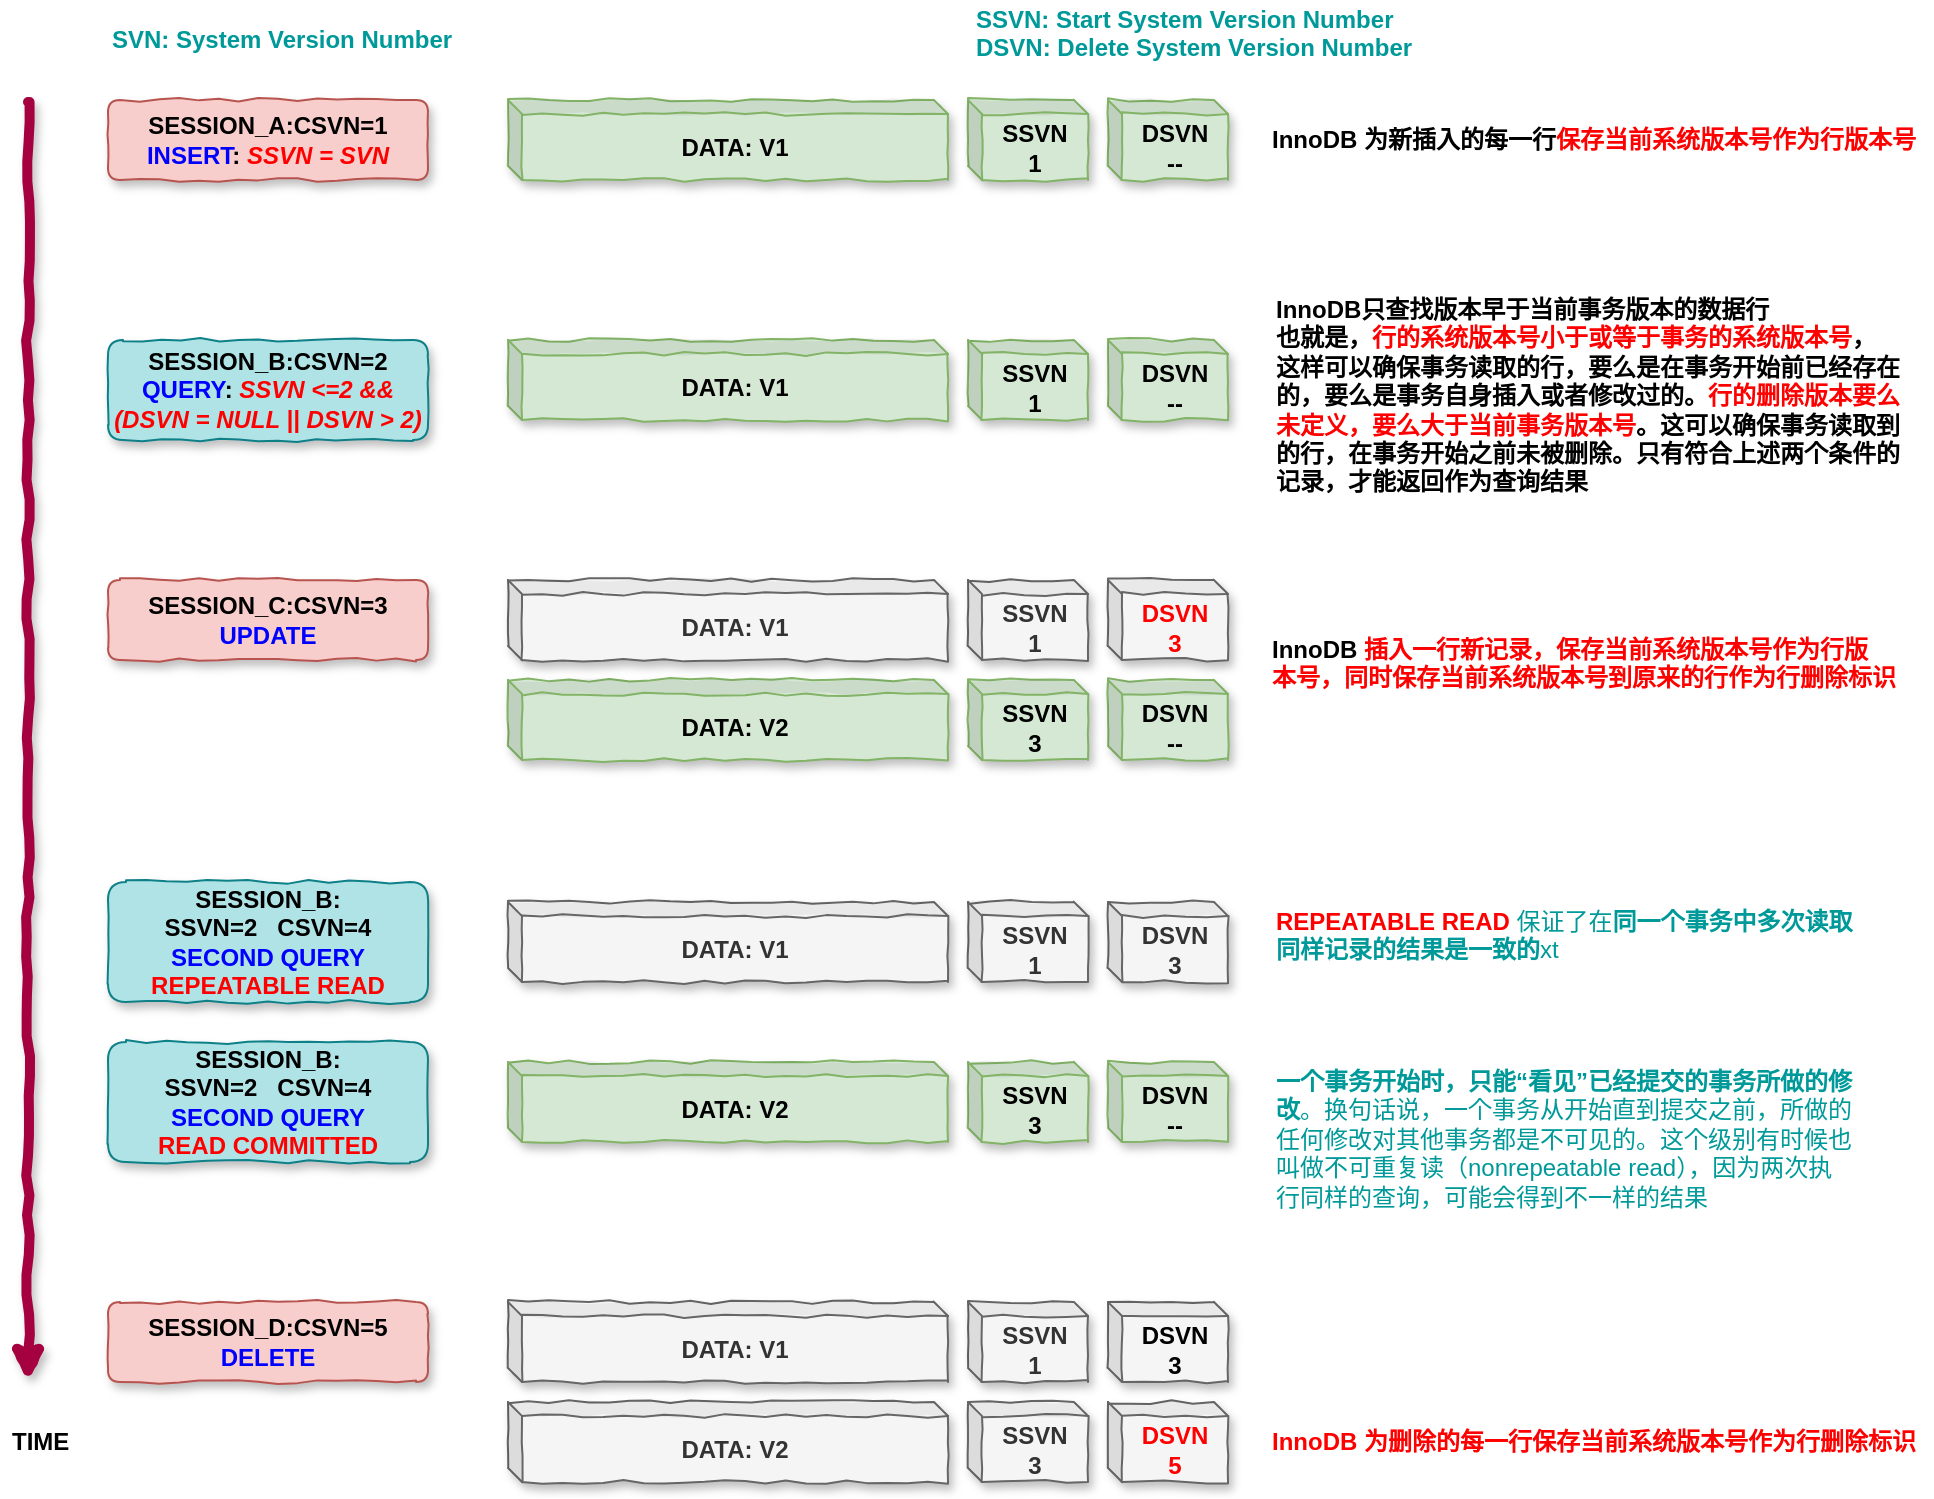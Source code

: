 <mxfile version="10.7.5" type="device"><diagram id="kG8fWRdM4-MPZGQXL0c6" name="MVCC"><mxGraphModel dx="1263" dy="913" grid="1" gridSize="10" guides="1" tooltips="1" connect="1" arrows="1" fold="1" page="1" pageScale="1" pageWidth="827" pageHeight="1169" math="0" shadow="0"><root><mxCell id="0"/><mxCell id="1" parent="0"/><mxCell id="HdJmXbHFy0p_MraAMUBb-2" value="DATA: V1" style="shape=cube;whiteSpace=wrap;html=1;boundedLbl=1;backgroundOutline=1;darkOpacity=0.05;darkOpacity2=0.1;size=7;fillColor=#d5e8d4;strokeColor=#82b366;fontStyle=1;shadow=1;comic=1;" vertex="1" parent="1"><mxGeometry x="280" y="319" width="220" height="40" as="geometry"/></mxCell><mxCell id="HdJmXbHFy0p_MraAMUBb-3" value="SSVN&lt;br&gt;1&lt;br&gt;" style="shape=cube;whiteSpace=wrap;html=1;boundedLbl=1;backgroundOutline=1;darkOpacity=0.05;darkOpacity2=0.1;size=7;fillColor=#d5e8d4;strokeColor=#82b366;fontStyle=1;shadow=1;comic=1;" vertex="1" parent="1"><mxGeometry x="510" y="319" width="60" height="40" as="geometry"/></mxCell><mxCell id="HdJmXbHFy0p_MraAMUBb-4" value="DSVN&lt;br&gt;--&lt;br&gt;" style="shape=cube;whiteSpace=wrap;html=1;boundedLbl=1;backgroundOutline=1;darkOpacity=0.05;darkOpacity2=0.1;size=7;fillColor=#d5e8d4;strokeColor=#82b366;fontStyle=1;shadow=1;comic=1;" vertex="1" parent="1"><mxGeometry x="580" y="319" width="60" height="40" as="geometry"/></mxCell><mxCell id="HdJmXbHFy0p_MraAMUBb-5" value="SESSION_B:CSVN=2&lt;br&gt;&lt;font color=&quot;#0000ff&quot;&gt;QUERY&lt;/font&gt;: &lt;i&gt;&lt;font color=&quot;#ff0000&quot;&gt;SSVN &amp;lt;=2 &amp;amp;&amp;amp; (DSVN = NULL || DSVN &amp;gt; 2)&lt;/font&gt;&lt;/i&gt;&lt;br&gt;" style="rounded=1;whiteSpace=wrap;html=1;fontStyle=1;shadow=1;comic=1;fillColor=#b0e3e6;strokeColor=#0e8088;" vertex="1" parent="1"><mxGeometry x="80" y="439" width="160" height="50" as="geometry"/></mxCell><mxCell id="HdJmXbHFy0p_MraAMUBb-6" value="" style="endArrow=classic;html=1;fontStyle=1;shadow=1;comic=1;strokeWidth=5;strokeColor=#A50040;fillColor=#d80073;" edge="1" parent="1"><mxGeometry width="50" height="50" relative="1" as="geometry"><mxPoint x="40" y="320" as="sourcePoint"/><mxPoint x="40" y="960" as="targetPoint"/></mxGeometry></mxCell><mxCell id="HdJmXbHFy0p_MraAMUBb-7" value="TIME" style="text;html=1;resizable=0;points=[];autosize=1;align=left;verticalAlign=top;spacingTop=-4;fontStyle=1" vertex="1" parent="1"><mxGeometry x="30" y="980" width="40" height="20" as="geometry"/></mxCell><mxCell id="HdJmXbHFy0p_MraAMUBb-8" value="SESSION_A:CSVN=1&lt;br&gt;&lt;font color=&quot;#0000ff&quot;&gt;INSERT&lt;/font&gt;:&amp;nbsp;&lt;font color=&quot;#ff0000&quot;&gt;&lt;i&gt;SSVN = SVN&lt;/i&gt;&lt;/font&gt;&lt;br&gt;" style="rounded=1;whiteSpace=wrap;html=1;fontStyle=1;shadow=1;comic=1;fillColor=#f8cecc;strokeColor=#b85450;" vertex="1" parent="1"><mxGeometry x="80" y="319" width="160" height="40" as="geometry"/></mxCell><mxCell id="HdJmXbHFy0p_MraAMUBb-9" value="SESSION_C:CSVN=3&lt;br&gt;&lt;font color=&quot;#0000ff&quot;&gt;UPDATE&lt;/font&gt;&lt;br&gt;" style="rounded=1;whiteSpace=wrap;html=1;fontStyle=1;shadow=1;comic=1;fillColor=#f8cecc;strokeColor=#b85450;" vertex="1" parent="1"><mxGeometry x="80" y="559" width="160" height="40" as="geometry"/></mxCell><mxCell id="HdJmXbHFy0p_MraAMUBb-10" value="SVN: System Version Number" style="text;html=1;resizable=0;points=[];autosize=1;align=left;verticalAlign=top;spacingTop=-4;fontStyle=1;fontColor=#009999;" vertex="1" parent="1"><mxGeometry x="80" y="279" width="180" height="20" as="geometry"/></mxCell><mxCell id="HdJmXbHFy0p_MraAMUBb-11" value="SSVN: Start System Version Number&lt;br&gt;DSVN: Delete System Version Number&lt;br&gt;" style="text;html=1;resizable=0;points=[];autosize=1;align=left;verticalAlign=top;spacingTop=-4;fontStyle=1;fontColor=#009999;" vertex="1" parent="1"><mxGeometry x="512" y="269" width="220" height="30" as="geometry"/></mxCell><mxCell id="HdJmXbHFy0p_MraAMUBb-15" value="SESSION_D:CSVN=5&lt;br&gt;&lt;font color=&quot;#0000ff&quot;&gt;DELETE&lt;/font&gt;&lt;br&gt;" style="rounded=1;whiteSpace=wrap;html=1;fontStyle=1;shadow=1;comic=1;fillColor=#f8cecc;strokeColor=#b85450;" vertex="1" parent="1"><mxGeometry x="80" y="920" width="160" height="40" as="geometry"/></mxCell><mxCell id="HdJmXbHFy0p_MraAMUBb-19" value="DATA: V1" style="shape=cube;whiteSpace=wrap;html=1;boundedLbl=1;backgroundOutline=1;darkOpacity=0.05;darkOpacity2=0.1;size=7;fillColor=#d5e8d4;strokeColor=#82b366;fontStyle=1;shadow=1;comic=1;" vertex="1" parent="1"><mxGeometry x="280" y="439" width="220" height="40" as="geometry"/></mxCell><mxCell id="HdJmXbHFy0p_MraAMUBb-20" value="SSVN&lt;br&gt;1&lt;br&gt;" style="shape=cube;whiteSpace=wrap;html=1;boundedLbl=1;backgroundOutline=1;darkOpacity=0.05;darkOpacity2=0.1;size=7;fillColor=#d5e8d4;strokeColor=#82b366;fontStyle=1;shadow=1;comic=1;" vertex="1" parent="1"><mxGeometry x="510" y="439" width="60" height="40" as="geometry"/></mxCell><mxCell id="HdJmXbHFy0p_MraAMUBb-21" value="DSVN&lt;br&gt;--&lt;br&gt;" style="shape=cube;whiteSpace=wrap;html=1;boundedLbl=1;backgroundOutline=1;darkOpacity=0.05;darkOpacity2=0.1;size=7;fillColor=#d5e8d4;strokeColor=#82b366;fontStyle=1;shadow=1;comic=1;" vertex="1" parent="1"><mxGeometry x="580" y="439" width="60" height="40" as="geometry"/></mxCell><mxCell id="HdJmXbHFy0p_MraAMUBb-23" value="DATA: V1" style="shape=cube;whiteSpace=wrap;html=1;boundedLbl=1;backgroundOutline=1;darkOpacity=0.05;darkOpacity2=0.1;size=7;fillColor=#f5f5f5;strokeColor=#666666;fontColor=#333333;fontStyle=1;shadow=1;comic=1;" vertex="1" parent="1"><mxGeometry x="280" y="559" width="220" height="40" as="geometry"/></mxCell><mxCell id="HdJmXbHFy0p_MraAMUBb-24" value="SSVN&lt;br&gt;1&lt;br&gt;" style="shape=cube;whiteSpace=wrap;html=1;boundedLbl=1;backgroundOutline=1;darkOpacity=0.05;darkOpacity2=0.1;size=7;fillColor=#f5f5f5;strokeColor=#666666;fontColor=#333333;fontStyle=1;shadow=1;comic=1;" vertex="1" parent="1"><mxGeometry x="510" y="559" width="60" height="40" as="geometry"/></mxCell><mxCell id="HdJmXbHFy0p_MraAMUBb-25" value="&lt;font color=&quot;#ff0000&quot;&gt;DSVN&lt;br&gt;3&lt;/font&gt;&lt;br&gt;" style="shape=cube;whiteSpace=wrap;html=1;boundedLbl=1;backgroundOutline=1;darkOpacity=0.05;darkOpacity2=0.1;size=7;fillColor=#f5f5f5;strokeColor=#666666;fontColor=#333333;fontStyle=1;shadow=1;comic=1;" vertex="1" parent="1"><mxGeometry x="580" y="559" width="60" height="40" as="geometry"/></mxCell><mxCell id="HdJmXbHFy0p_MraAMUBb-26" value="DATA: V2" style="shape=cube;whiteSpace=wrap;html=1;boundedLbl=1;backgroundOutline=1;darkOpacity=0.05;darkOpacity2=0.1;size=7;fillColor=#d5e8d4;strokeColor=#82b366;fontStyle=1;shadow=1;comic=1;" vertex="1" parent="1"><mxGeometry x="280" y="609" width="220" height="40" as="geometry"/></mxCell><mxCell id="HdJmXbHFy0p_MraAMUBb-27" value="SSVN&lt;br&gt;3&lt;br&gt;" style="shape=cube;whiteSpace=wrap;html=1;boundedLbl=1;backgroundOutline=1;darkOpacity=0.05;darkOpacity2=0.1;size=7;fillColor=#d5e8d4;strokeColor=#82b366;fontStyle=1;shadow=1;comic=1;" vertex="1" parent="1"><mxGeometry x="510" y="609" width="60" height="40" as="geometry"/></mxCell><mxCell id="HdJmXbHFy0p_MraAMUBb-28" value="DSVN&lt;br&gt;--&lt;br&gt;" style="shape=cube;whiteSpace=wrap;html=1;boundedLbl=1;backgroundOutline=1;darkOpacity=0.05;darkOpacity2=0.1;size=7;fillColor=#d5e8d4;strokeColor=#82b366;fontStyle=1;shadow=1;comic=1;" vertex="1" parent="1"><mxGeometry x="580" y="609" width="60" height="40" as="geometry"/></mxCell><mxCell id="HdJmXbHFy0p_MraAMUBb-29" value="&lt;strong&gt;InnoDB只查找版本早于当前事务版本的数据行&lt;br&gt;也就是，&lt;font color=&quot;#ff0000&quot;&gt;行的系统版本号小于或等于事务的系统版本号&lt;/font&gt;，&lt;br&gt;这样可以确保事务读取的行，要么是在事务开始前已经存在&lt;br&gt;的，要么是事务自身插入或者修改过的。&lt;font color=&quot;#ff0000&quot;&gt;行的删除版本要么&lt;br&gt;未定义，要么大于当前事务版本号&lt;/font&gt;。这可以确保事务读取到&lt;br&gt;的行，在事务开始之前未被删除。&lt;/strong&gt;只有符合上述两个条件的&lt;br&gt;记录，才能返回作为查询结果" style="text;html=1;resizable=0;points=[];autosize=1;align=left;verticalAlign=top;spacingTop=-4;fontStyle=1" vertex="1" parent="1"><mxGeometry x="662" y="414" width="330" height="100" as="geometry"/></mxCell><mxCell id="HdJmXbHFy0p_MraAMUBb-30" value="InnoDB 为新插入的每一行&lt;font color=&quot;#ff0000&quot;&gt;保存当前系统版本号作为行版本号&lt;/font&gt;" style="text;html=1;resizable=0;points=[];autosize=1;align=left;verticalAlign=top;spacingTop=-4;fontStyle=1" vertex="1" parent="1"><mxGeometry x="660" y="329" width="330" height="20" as="geometry"/></mxCell><mxCell id="HdJmXbHFy0p_MraAMUBb-31" value="InnoDB &lt;font color=&quot;#ff0000&quot;&gt;插入一行新记录，保存当前系统版本号作为行版&lt;br&gt;本号，同时保存当前系统版本号到原来的行作为行删除标识&lt;/font&gt;" style="text;html=1;resizable=0;points=[];autosize=1;align=left;verticalAlign=top;spacingTop=-4;fontStyle=1" vertex="1" parent="1"><mxGeometry x="660" y="584" width="330" height="30" as="geometry"/></mxCell><mxCell id="HdJmXbHFy0p_MraAMUBb-32" value="DATA: V1" style="shape=cube;whiteSpace=wrap;html=1;boundedLbl=1;backgroundOutline=1;darkOpacity=0.05;darkOpacity2=0.1;size=7;fillColor=#f5f5f5;strokeColor=#666666;fontColor=#333333;fontStyle=1;shadow=1;comic=1;" vertex="1" parent="1"><mxGeometry x="280" y="920" width="220" height="40" as="geometry"/></mxCell><mxCell id="HdJmXbHFy0p_MraAMUBb-33" value="SSVN&lt;br&gt;1&lt;br&gt;" style="shape=cube;whiteSpace=wrap;html=1;boundedLbl=1;backgroundOutline=1;darkOpacity=0.05;darkOpacity2=0.1;size=7;fillColor=#f5f5f5;strokeColor=#666666;fontColor=#333333;fontStyle=1;shadow=1;comic=1;" vertex="1" parent="1"><mxGeometry x="510" y="920" width="60" height="40" as="geometry"/></mxCell><mxCell id="HdJmXbHFy0p_MraAMUBb-34" value="&lt;font&gt;DSVN&lt;br&gt;3&lt;/font&gt;&lt;br&gt;" style="shape=cube;whiteSpace=wrap;html=1;boundedLbl=1;backgroundOutline=1;darkOpacity=0.05;darkOpacity2=0.1;size=7;fillColor=#f5f5f5;strokeColor=#666666;fontColor=#000000;fontStyle=1;shadow=1;comic=1;" vertex="1" parent="1"><mxGeometry x="580" y="920" width="60" height="40" as="geometry"/></mxCell><mxCell id="HdJmXbHFy0p_MraAMUBb-35" value="DATA: V2" style="shape=cube;whiteSpace=wrap;html=1;boundedLbl=1;backgroundOutline=1;darkOpacity=0.05;darkOpacity2=0.1;size=7;fillColor=#f5f5f5;strokeColor=#666666;fontColor=#333333;fontStyle=1;shadow=1;comic=1;" vertex="1" parent="1"><mxGeometry x="280" y="970" width="220" height="40" as="geometry"/></mxCell><mxCell id="HdJmXbHFy0p_MraAMUBb-36" value="SSVN&lt;br&gt;3&lt;br&gt;" style="shape=cube;whiteSpace=wrap;html=1;boundedLbl=1;backgroundOutline=1;darkOpacity=0.05;darkOpacity2=0.1;size=7;fillColor=#f5f5f5;strokeColor=#666666;fontColor=#333333;fontStyle=1;shadow=1;comic=1;" vertex="1" parent="1"><mxGeometry x="510" y="970" width="60" height="40" as="geometry"/></mxCell><mxCell id="HdJmXbHFy0p_MraAMUBb-37" value="DSVN&lt;br&gt;5&lt;br&gt;" style="shape=cube;whiteSpace=wrap;html=1;boundedLbl=1;backgroundOutline=1;darkOpacity=0.05;darkOpacity2=0.1;size=7;fillColor=#f5f5f5;strokeColor=#666666;fontColor=#FF0000;fontStyle=1;shadow=1;comic=1;" vertex="1" parent="1"><mxGeometry x="580" y="970" width="60" height="40" as="geometry"/></mxCell><mxCell id="HdJmXbHFy0p_MraAMUBb-38" value="&lt;span&gt;InnoDB 为删除的每一行保存当前系统版本号作为行删除标识&lt;/span&gt;" style="text;html=1;resizable=0;points=[];autosize=1;align=left;verticalAlign=top;spacingTop=-4;fontColor=#FF0000;fontStyle=1" vertex="1" parent="1"><mxGeometry x="660" y="980" width="330" height="20" as="geometry"/></mxCell><mxCell id="HdJmXbHFy0p_MraAMUBb-40" value="SESSION_B:&lt;br&gt;SSVN=2&amp;nbsp; &amp;nbsp;CSVN=4&lt;br&gt;&lt;font color=&quot;#0000ff&quot;&gt;SECOND QUERY&lt;/font&gt;&lt;br&gt;&lt;strong&gt;&lt;span&gt;&lt;font color=&quot;#ff0000&quot;&gt;REPEATABLE READ&lt;/font&gt;&lt;/span&gt;&lt;/strong&gt;&lt;br&gt;" style="rounded=1;whiteSpace=wrap;html=1;fontStyle=1;shadow=1;comic=1;fillColor=#b0e3e6;strokeColor=#0e8088;" vertex="1" parent="1"><mxGeometry x="80" y="710" width="160" height="60" as="geometry"/></mxCell><mxCell id="HdJmXbHFy0p_MraAMUBb-41" value="DATA: V1" style="shape=cube;whiteSpace=wrap;html=1;boundedLbl=1;backgroundOutline=1;darkOpacity=0.05;darkOpacity2=0.1;size=7;fillColor=#f5f5f5;strokeColor=#666666;fontStyle=1;shadow=1;comic=1;fontColor=#333333;" vertex="1" parent="1"><mxGeometry x="280" y="720" width="220" height="40" as="geometry"/></mxCell><mxCell id="HdJmXbHFy0p_MraAMUBb-42" value="SSVN&lt;br&gt;1&lt;br&gt;" style="shape=cube;whiteSpace=wrap;html=1;boundedLbl=1;backgroundOutline=1;darkOpacity=0.05;darkOpacity2=0.1;size=7;fillColor=#f5f5f5;strokeColor=#666666;fontStyle=1;shadow=1;comic=1;fontColor=#333333;" vertex="1" parent="1"><mxGeometry x="510" y="720" width="60" height="40" as="geometry"/></mxCell><mxCell id="HdJmXbHFy0p_MraAMUBb-43" value="DSVN&lt;br&gt;3&lt;br&gt;" style="shape=cube;whiteSpace=wrap;html=1;boundedLbl=1;backgroundOutline=1;darkOpacity=0.05;darkOpacity2=0.1;size=7;fillColor=#f5f5f5;strokeColor=#666666;fontStyle=1;shadow=1;comic=1;fontColor=#333333;" vertex="1" parent="1"><mxGeometry x="580" y="720" width="60" height="40" as="geometry"/></mxCell><mxCell id="HdJmXbHFy0p_MraAMUBb-45" value="SESSION_B:&lt;br&gt;SSVN=2&amp;nbsp; &amp;nbsp;CSVN=4&lt;br&gt;&lt;font color=&quot;#0000ff&quot;&gt;SECOND&lt;/font&gt;&amp;nbsp;&lt;font color=&quot;#0000ff&quot;&gt;QUERY&lt;/font&gt;&lt;br&gt;&lt;strong&gt;&lt;span&gt;&lt;font color=&quot;#ff0000&quot;&gt;READ COMMITTED&lt;/font&gt;&lt;/span&gt;&lt;/strong&gt;&lt;br&gt;" style="rounded=1;whiteSpace=wrap;html=1;fontStyle=1;shadow=1;comic=1;fillColor=#b0e3e6;strokeColor=#0e8088;" vertex="1" parent="1"><mxGeometry x="80" y="790" width="160" height="60" as="geometry"/></mxCell><mxCell id="HdJmXbHFy0p_MraAMUBb-46" value="DATA: V2" style="shape=cube;whiteSpace=wrap;html=1;boundedLbl=1;backgroundOutline=1;darkOpacity=0.05;darkOpacity2=0.1;size=7;fillColor=#d5e8d4;strokeColor=#82b366;fontStyle=1;shadow=1;comic=1;" vertex="1" parent="1"><mxGeometry x="280" y="800" width="220" height="40" as="geometry"/></mxCell><mxCell id="HdJmXbHFy0p_MraAMUBb-47" value="SSVN&lt;br&gt;3&lt;br&gt;" style="shape=cube;whiteSpace=wrap;html=1;boundedLbl=1;backgroundOutline=1;darkOpacity=0.05;darkOpacity2=0.1;size=7;fillColor=#d5e8d4;strokeColor=#82b366;fontStyle=1;shadow=1;comic=1;" vertex="1" parent="1"><mxGeometry x="510" y="800" width="60" height="40" as="geometry"/></mxCell><mxCell id="HdJmXbHFy0p_MraAMUBb-48" value="DSVN&lt;br&gt;--&lt;br&gt;" style="shape=cube;whiteSpace=wrap;html=1;boundedLbl=1;backgroundOutline=1;darkOpacity=0.05;darkOpacity2=0.1;size=7;fillColor=#d5e8d4;strokeColor=#82b366;fontStyle=1;shadow=1;comic=1;" vertex="1" parent="1"><mxGeometry x="580" y="800" width="60" height="40" as="geometry"/></mxCell><mxCell id="HdJmXbHFy0p_MraAMUBb-54" value="&lt;strong&gt;&lt;font color=&quot;#ff0000&quot;&gt;REPEATABLE READ&amp;nbsp;&lt;/font&gt;&lt;/strong&gt;&lt;span&gt;保证了在&lt;/span&gt;&lt;span&gt;&lt;strong&gt;&lt;span&gt;同一个事务中多次读取&lt;br&gt;同样记录的结果是一致的&lt;/span&gt;&lt;/strong&gt;&lt;/span&gt;xt" style="text;html=1;resizable=0;points=[];autosize=1;align=left;verticalAlign=top;spacingTop=-4;fontColor=#009999;" vertex="1" parent="1"><mxGeometry x="662" y="720" width="300" height="30" as="geometry"/></mxCell><mxCell id="HdJmXbHFy0p_MraAMUBb-55" value="&lt;span&gt;&lt;strong&gt;&lt;span&gt;一个事务开始时，只能“看见”已经提交的事务所做的修&lt;br&gt;改&lt;/span&gt;&lt;/strong&gt;&lt;/span&gt;&lt;span&gt;。换句话说，一个事务从开始直到提交之前，所做的&lt;br&gt;任何修改对其他事务都是不可见的。这个级别有时候也&lt;br&gt;叫做不可重复读（nonrepeatable read），因为两次执&lt;br&gt;行同样的查询，可能会得到不一样的结果&lt;/span&gt;" style="text;html=1;resizable=0;points=[];autosize=1;align=left;verticalAlign=top;spacingTop=-4;fontColor=#009999;" vertex="1" parent="1"><mxGeometry x="662" y="800" width="300" height="70" as="geometry"/></mxCell></root></mxGraphModel></diagram></mxfile>